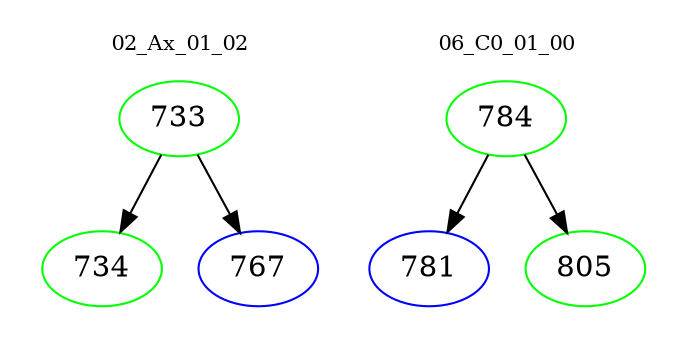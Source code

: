 digraph{
subgraph cluster_0 {
color = white
label = "02_Ax_01_02";
fontsize=10;
T0_733 [label="733", color="green"]
T0_733 -> T0_734 [color="black"]
T0_734 [label="734", color="green"]
T0_733 -> T0_767 [color="black"]
T0_767 [label="767", color="blue"]
}
subgraph cluster_1 {
color = white
label = "06_C0_01_00";
fontsize=10;
T1_784 [label="784", color="green"]
T1_784 -> T1_781 [color="black"]
T1_781 [label="781", color="blue"]
T1_784 -> T1_805 [color="black"]
T1_805 [label="805", color="green"]
}
}
